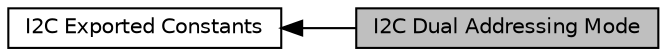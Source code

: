 digraph "I2C Dual Addressing Mode"
{
  edge [fontname="Helvetica",fontsize="10",labelfontname="Helvetica",labelfontsize="10"];
  node [fontname="Helvetica",fontsize="10",shape=box];
  rankdir=LR;
  Node1 [label="I2C Dual Addressing Mode",height=0.2,width=0.4,color="black", fillcolor="grey75", style="filled", fontcolor="black",tooltip=" "];
  Node2 [label="I2C Exported Constants",height=0.2,width=0.4,color="black", fillcolor="white", style="filled",URL="$group___i2_c___exported___constants.html",tooltip=" "];
  Node2->Node1 [shape=plaintext, dir="back", style="solid"];
}
